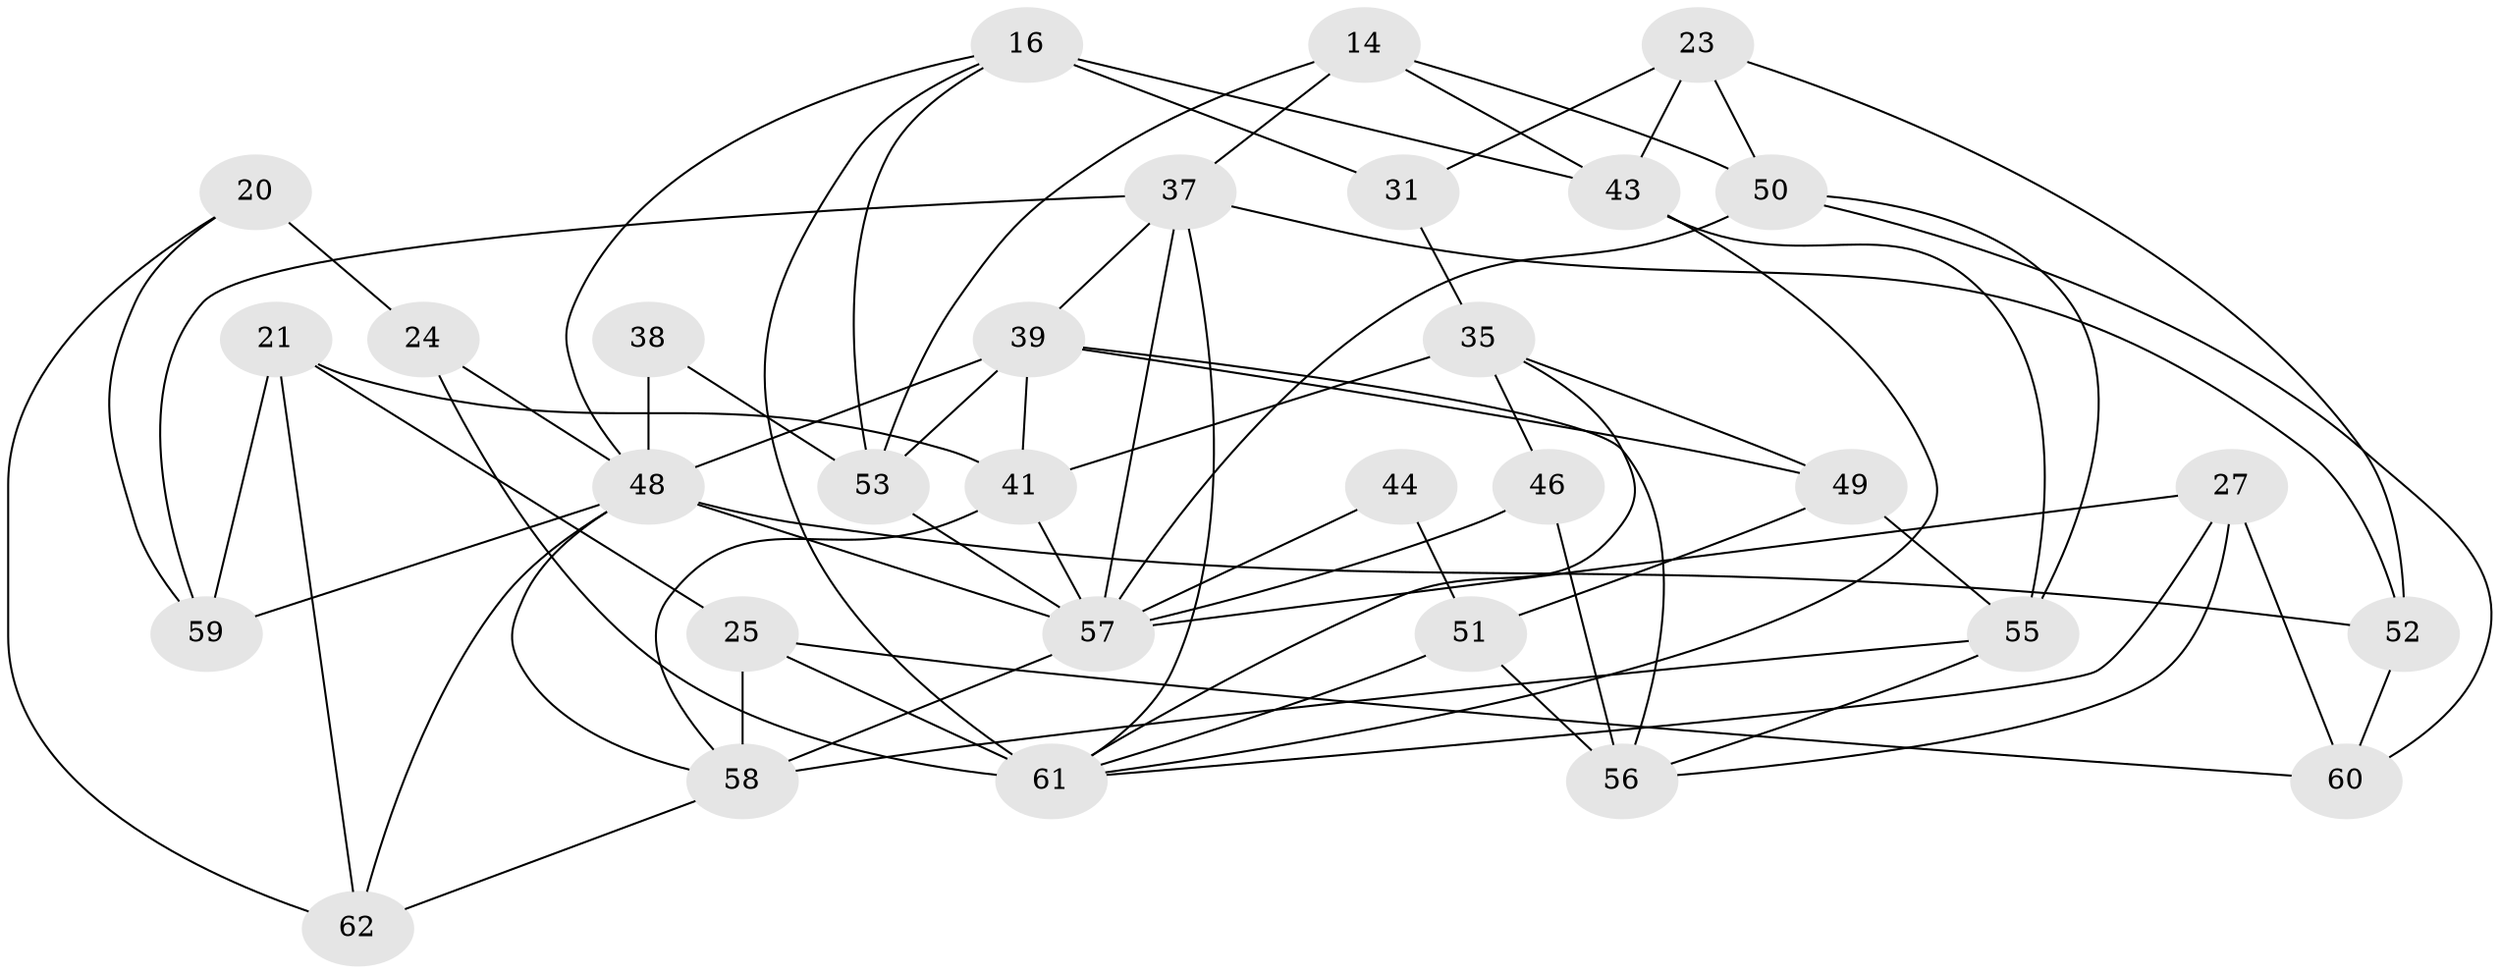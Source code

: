 // original degree distribution, {4: 1.0}
// Generated by graph-tools (version 1.1) at 2025/57/03/09/25 04:57:53]
// undirected, 31 vertices, 72 edges
graph export_dot {
graph [start="1"]
  node [color=gray90,style=filled];
  14 [super="+10"];
  16 [super="+5"];
  20;
  21;
  23;
  24 [super="+13"];
  25 [super="+22"];
  27;
  31;
  35 [super="+29"];
  37 [super="+8"];
  38;
  39 [super="+36"];
  41 [super="+15"];
  43 [super="+32"];
  44;
  46;
  48 [super="+4+40+30"];
  49;
  50 [super="+47"];
  51;
  52;
  53 [super="+6+19"];
  55 [super="+26"];
  56 [super="+45"];
  57 [super="+1+54"];
  58 [super="+42"];
  59 [super="+12"];
  60;
  61 [super="+34+18"];
  62;
  14 -- 50 [weight=2];
  14 -- 53 [weight=2];
  14 -- 43;
  14 -- 37;
  16 -- 31 [weight=2];
  16 -- 61;
  16 -- 43;
  16 -- 53;
  16 -- 48;
  20 -- 24 [weight=2];
  20 -- 62;
  20 -- 59;
  21 -- 41;
  21 -- 62;
  21 -- 25;
  21 -- 59;
  23 -- 52;
  23 -- 31;
  23 -- 43;
  23 -- 50;
  24 -- 61 [weight=3];
  24 -- 48;
  25 -- 60;
  25 -- 61 [weight=2];
  25 -- 58 [weight=2];
  27 -- 60;
  27 -- 61;
  27 -- 56;
  27 -- 57;
  31 -- 35;
  35 -- 46;
  35 -- 41 [weight=2];
  35 -- 61;
  35 -- 49;
  37 -- 52;
  37 -- 57;
  37 -- 39;
  37 -- 61;
  37 -- 59;
  38 -- 48 [weight=3];
  38 -- 53;
  39 -- 53 [weight=3];
  39 -- 56;
  39 -- 48;
  39 -- 49;
  39 -- 41;
  41 -- 58;
  41 -- 57;
  43 -- 55;
  43 -- 61 [weight=2];
  44 -- 51;
  44 -- 57 [weight=3];
  46 -- 56 [weight=2];
  46 -- 57;
  48 -- 52;
  48 -- 57 [weight=2];
  48 -- 59 [weight=3];
  48 -- 62;
  48 -- 58;
  49 -- 51;
  49 -- 55;
  50 -- 60;
  50 -- 57;
  50 -- 55;
  51 -- 56;
  51 -- 61;
  52 -- 60;
  53 -- 57;
  55 -- 58 [weight=2];
  55 -- 56;
  57 -- 58;
  58 -- 62;
}
